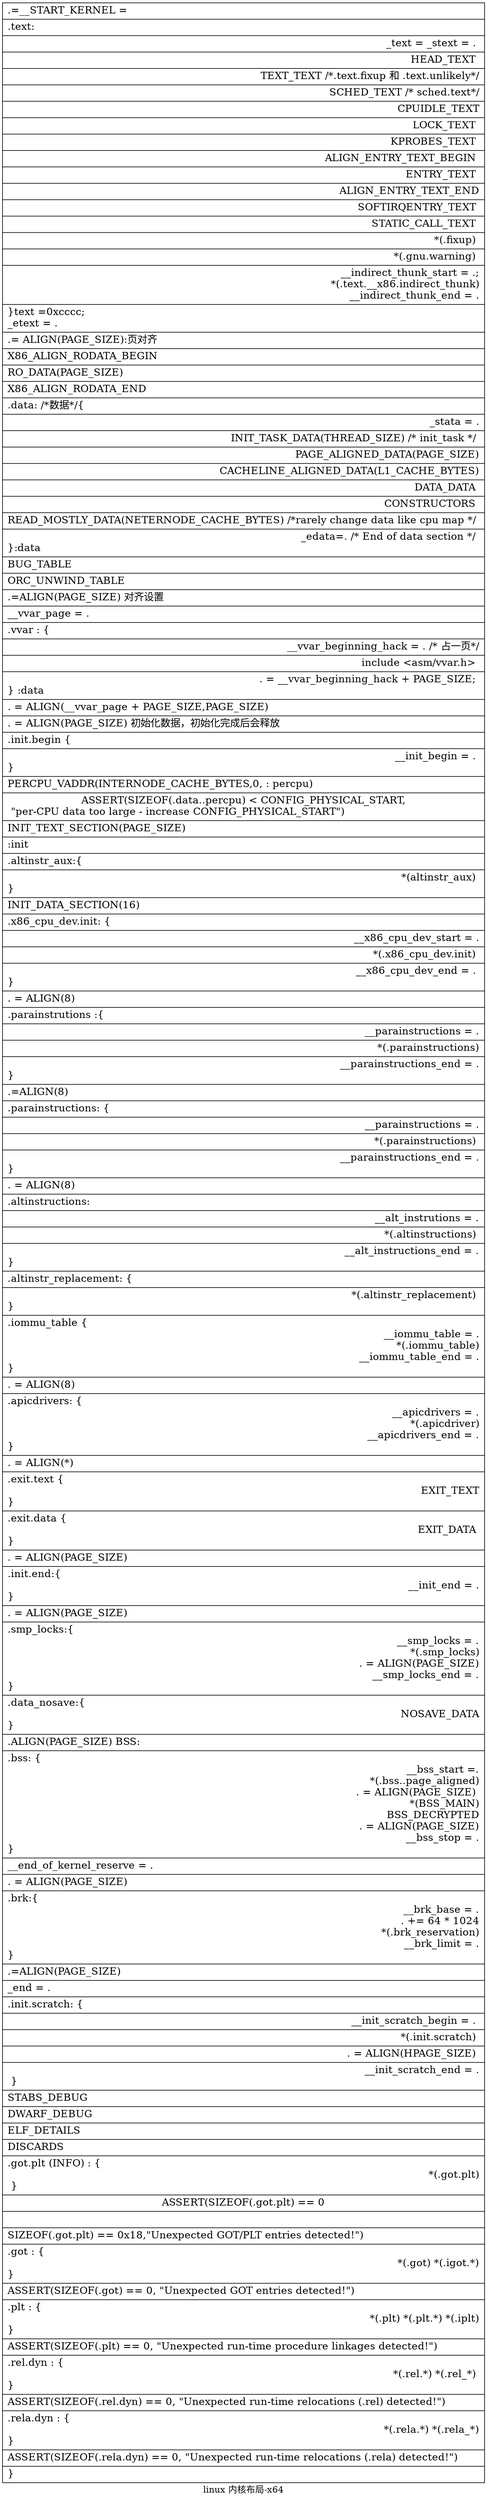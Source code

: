 digraph g {
label = "linux 内核布局-x64"
graph [
rankdir = "LR"
];
node [
fontsize = "16"
shape = "ellipse"

];
edge [
];


"sec_text" [
	label = "<b0> .=__START_KERNEL = \l |
		 <f0> .text:\l |
		 <f1> _text = _stext = . \r|
		 <f3>  HEAD_TEXT \r |
		 <f4>  TEXT_TEXT \/\*.text.fixup 和 .text.unlikely\*\/\r|
		 <f5>  SCHED_TEXT \/\* sched.text\*\/\r|
		 <f6>  CPUIDLE_TEXT\r |
		 <f7>  LOCK_TEXT \r|
		 <f8>  KPROBES_TEXT \r|
		 <f9>  ALIGN_ENTRY_TEXT_BEGIN \r|
		 <f10> ENTRY_TEXT \r|
		 <f11> ALIGN_ENTRY_TEXT_END\r |
		 <f12> SOFTIRQENTRY_TEXT \r|
		 <f13> STATIC_CALL_TEXT \r|
		 <f14> *\(.fixup\) \r|
		 <f15> *\(.gnu.warning\) \r|
		 <f16> __indirect_thunk_start = .;\r
		       *\(.text.__x86.indirect_thunk\)\r__indirect_thunk_end = .\r|
		 <f18> \}text =0xcccc;\l_etext = .\l|
		 <f19> .= ALIGN\(PAGE_SIZE\):页对齐\l|
		 <f20> X86_ALIGN_RODATA_BEGIN \l|
		 <f21> RO_DATA\(PAGE_SIZE\) \l|
		 <f22> X86_ALIGN_RODATA_END \l|
		 <f23> .data: \/\*数据\*\/\{\l|
		 <f24> _stata = .\r|
		 <f25> INIT_TASK_DATA\(THREAD_SIZE\) \/\* init_task \*\/ \r|
		 <f26> PAGE_ALIGNED_DATA\(PAGE_SIZE\)\r|
		 <f27> CACHELINE_ALIGNED_DATA\(L1_CACHE_BYTES\)\r |
		 <f28> DATA_DATA \r|
		 <f29> CONSTRUCTORS \r|
		 <f30> READ_MOSTLY_DATA\(NETERNODE_CACHE_BYTES\) \/\*rarely change data like cpu map \*\/ \r|
		 <f32> _edata=. \/\* End of data section \*\/ \r\}:data\l|
		 <f33> BUG_TABLE \l|
		 <f34> ORC_UNWIND_TABLE \l|
		 <f35> .=ALIGN\(PAGE_SIZE\) 对齐设置 \l|
		 <f36> __vvar_page = .\l|
		 <f37> .vvar : \{\l|
		 <f38> __vvar_beginning_hack = . \/\* 占一页\*\/\r |
		 <f39> include \<asm\/vvar.h\> \r|
		 <f40> . = __vvar_beginning_hack + PAGE_SIZE; \r\} :data\l|
		 <f41> . = ALIGN\(__vvar_page + PAGE_SIZE,PAGE_SIZE\) \l|
		 <f42> . = ALIGN\(PAGE_SIZE\) 初始化数据，初始化完成后会释放 \l|
		 <f43> .init.begin  \{\l|
		 <f44> __init_begin = . \r\}\l|
		 <f45> PERCPU_VADDR\(INTERNODE_CACHE_BYTES,0, : percpu\) \l|
		 <f46> ASSERT\(SIZEOF\(.data..percpu\) \< CONFIG_PHYSICAL_START,\n
		 	\"per-CPU data too large - increase CONFIG_PHYSICAL_START\"\)\l |
		 <f47> INIT_TEXT_SECTION\(PAGE_SIZE\) \l|
		 <f48> :init \l|
		 <f49> .altinstr_aux:\{\l |
		 <f50> *\(altinstr_aux\) \r\}\l|
		 <f51> INIT_DATA_SECTION\(16\) \l|
		 <f52> .x86_cpu_dev.init: \{\l|
		 <f53> __x86_cpu_dev_start = .\r |
		 <f54> *\(.x86_cpu_dev.init\) \r|
		 <f55> __x86_cpu_dev_end = . \r\}\l|
		 <f56> . = ALIGN\(8\) \l|
		 <f57> .parainstrutions :\{\l |
		 <f58> __parainstructions = .\r|
		 <f59> *\(.parainstructions\)\r|
		 <f60> __parainstructions_end = .\r\}\l|
		 <f61> .=ALIGN\(8\) \l|
		 <f62> .parainstructions: \{\l|
		 <f63> __parainstructions = .\r|
		 <f64> *\(.parainstructions\) \r|
		 <f65> __parainstructions_end = .\r\}\l |
		 <f66> . = ALIGN\(8\) \l|
		 <f67> .altinstructions:\l |
		 <f68> __alt_instrutions = .\r |
		 <f69> *\(.altinstructions\) \r|
		 <f70> __alt_instructions_end = .\r\}\l |	
		 <f71> .altinstr_replacement: \{\l|
		 <f72> *\(.altinstr_replacement\) \r\}\l|
		 <f73> .iommu_table \{\l
		 	__iommu_table = .\r
		 	*\(.iommu_table\)\r
		 	__iommu_table_end = .\r\}\l |
		 <f74> . = ALIGN(8) \l|
		 <f75> .apicdrivers: \{ \l
		 	__apicdrivers = .\r
		 	*\(.apicdriver\)\r
		 	__apicdrivers_end = .\r\}\l|
		 <f76> . = ALIGN\(*\) \l|
		 <f77> .exit.text \{\l
		 	EXIT_TEXT\r\}\l |
		 <f78> .exit.data \{\l
		 	EXIT_DATA \r\}\l|
		 <f79> . = ALIGN\(PAGE_SIZE\)\l|
		 <f80> .init.end:\{\l__init_end = .\r\}\l|
		 <f81> . = ALIGN\(PAGE_SIZE\) \l|
		 <f82> .smp_locks:\{\l
		 	__smp_locks = .\r
		 	*\(.smp_locks\)\r
		 	. = ALIGN\(PAGE_SIZE\)\r
		 	__smp_locks_end = .\r\}\l|		 	
		 <f83> .data_nosave:\{\lNOSAVE_DATA\r\}\l|
		 <f84> .ALIGN\(PAGE_SIZE\) BSS:\l|
		 <f85> .bss: \{\l
		 	__bss_start =.\r
		 	*\(.bss..page_aligned\)\r
		 	. = ALIGN\(PAGE_SIZE\) \r
		 	*\(BSS_MAIN\)\rBSS_DECRYPTED\r . = ALIGN\(PAGE_SIZE\)\r __bss_stop = .\r\}\l|
		 <f86> __end_of_kernel_reserve = .\l|
		 <f87> . = ALIGN\(PAGE_SIZE\)\l|
		 <f88> .brk:\{\l
		 	 __brk_base = .\r
		 	 . += 64 * 1024\r
		 	 *\(.brk_reservation\)\r
		 	__brk_limit = .\r\}\l|	  
		 <f89> .=ALIGN\(PAGE_SIZE\)\l|
		 <f90> _end = . \l|
		 <f92> .init.scratch: \{\l |
		 <f93> __init_scratch_begin = . \r|
		 <f94>  *\(.init.scratch\) \r|
		 <f95>  . = ALIGN\(HPAGE_SIZE\) \r|
		 <f96>  __init_scratch_end = .\r \}\l |
		 <f97> STABS_DEBUG \l|
		 <f98> DWARF_DEBUG \l|
		 <f99> ELF_DETAILS \l|
		 <f100>DISCARDS \l|
		 <f101>.got.plt \(INFO\) : \{\l *\(.got.plt\)\r \} \l|
		 <f102> ASSERT\(SIZEOF\(.got.plt\) == 0 || SIZEOF\(.got.plt\) == 0x18,\"Unexpected GOT\/PLT entries detected!\"\) \l|
		 <f103> .got : \{\l*\(.got\) *\(.igot.*\)\r\}\l |
		 <f104> ASSERT\(SIZEOF\(.got\) == 0, \"Unexpected GOT entries detected!\"\) \l|
		 <f105> .plt : \{\l*\(.plt\) *\(.plt.*\) *\(.iplt\)\r\}\l |
		 <f106> ASSERT\(SIZEOF\(.plt\) == 0, \"Unexpected run-time procedure linkages detected!\"\)\l|
		 <f107> .rel.dyn : \{\l*\(.rel.*\) *\(.rel_*\) \r\}\l |
		 <f108> ASSERT\(SIZEOF\(.rel.dyn\) == 0, \"Unexpected run-time relocations \(.rel\) detected!\"\) \l|
		 <f109> .rela.dyn : \{\l *\(.rela.*\) *\(.rela_*\)\r\}\l|
		 <f110> ASSERT\(SIZEOF\(.rela.dyn\) == 0, \"Unexpected run-time relocations \(.rela\) detected!\"\)\l |			 
		 <f111> \}\l",shape="record"];
}
